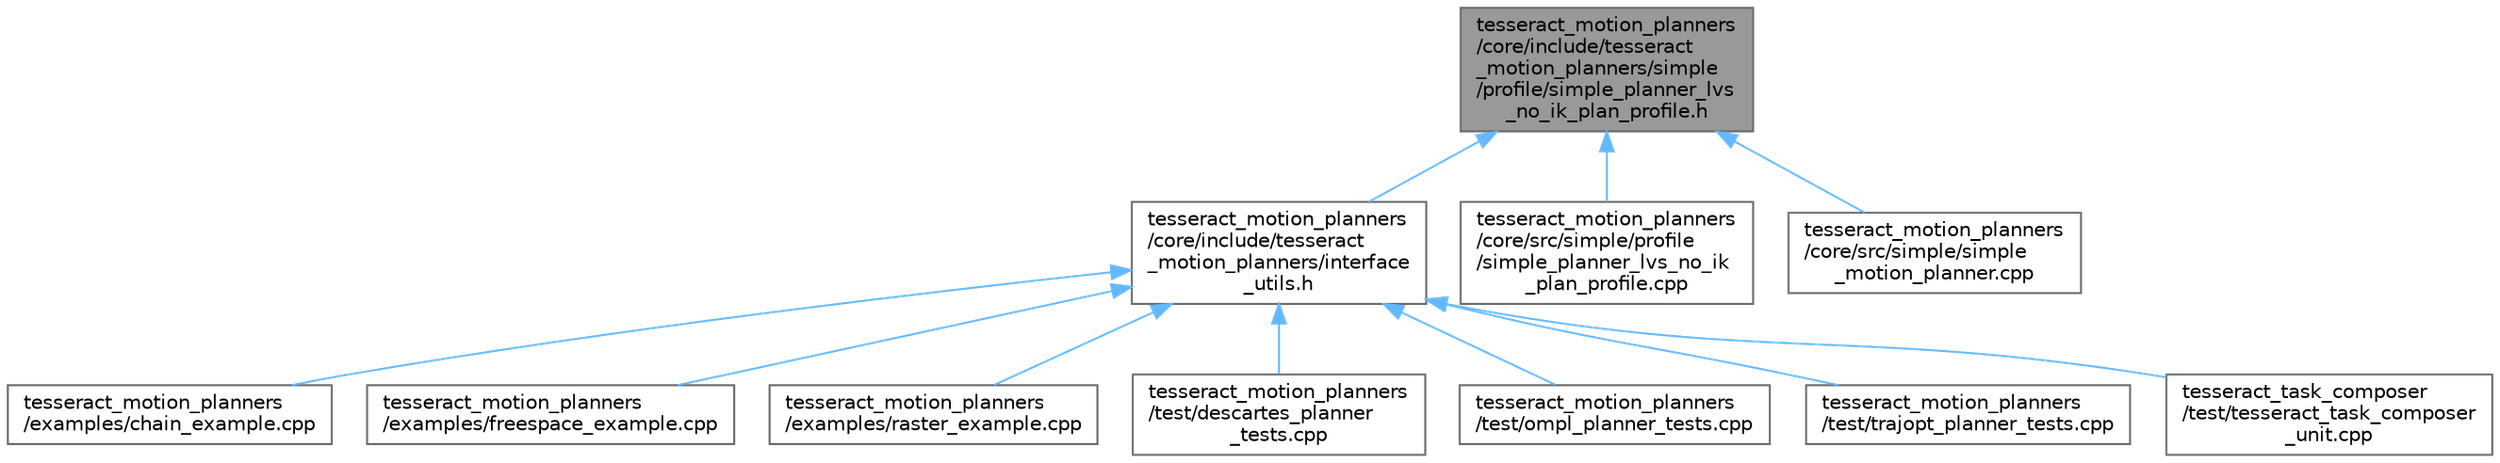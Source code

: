 digraph "tesseract_motion_planners/core/include/tesseract_motion_planners/simple/profile/simple_planner_lvs_no_ik_plan_profile.h"
{
 // LATEX_PDF_SIZE
  bgcolor="transparent";
  edge [fontname=Helvetica,fontsize=10,labelfontname=Helvetica,labelfontsize=10];
  node [fontname=Helvetica,fontsize=10,shape=box,height=0.2,width=0.4];
  Node1 [label="tesseract_motion_planners\l/core/include/tesseract\l_motion_planners/simple\l/profile/simple_planner_lvs\l_no_ik_plan_profile.h",height=0.2,width=0.4,color="gray40", fillcolor="grey60", style="filled", fontcolor="black",tooltip="This does not use inverse kinematics."];
  Node1 -> Node2 [dir="back",color="steelblue1",style="solid"];
  Node2 [label="tesseract_motion_planners\l/core/include/tesseract\l_motion_planners/interface\l_utils.h",height=0.2,width=0.4,color="grey40", fillcolor="white", style="filled",URL="$d8/df9/interface__utils_8h.html",tooltip=" "];
  Node2 -> Node3 [dir="back",color="steelblue1",style="solid"];
  Node3 [label="tesseract_motion_planners\l/examples/chain_example.cpp",height=0.2,width=0.4,color="grey40", fillcolor="white", style="filled",URL="$d2/de8/chain__example_8cpp.html",tooltip="Chained motion planning example."];
  Node2 -> Node4 [dir="back",color="steelblue1",style="solid"];
  Node4 [label="tesseract_motion_planners\l/examples/freespace_example.cpp",height=0.2,width=0.4,color="grey40", fillcolor="white", style="filled",URL="$d4/d82/freespace__example_8cpp.html",tooltip="Freespace motion planning example."];
  Node2 -> Node5 [dir="back",color="steelblue1",style="solid"];
  Node5 [label="tesseract_motion_planners\l/examples/raster_example.cpp",height=0.2,width=0.4,color="grey40", fillcolor="white", style="filled",URL="$d4/dfe/raster__example_8cpp.html",tooltip="Raster motion planning example."];
  Node2 -> Node6 [dir="back",color="steelblue1",style="solid"];
  Node6 [label="tesseract_motion_planners\l/test/descartes_planner\l_tests.cpp",height=0.2,width=0.4,color="grey40", fillcolor="white", style="filled",URL="$d6/dcb/descartes__planner__tests_8cpp.html",tooltip="This contains unit test for the tesseract descartes planner."];
  Node2 -> Node7 [dir="back",color="steelblue1",style="solid"];
  Node7 [label="tesseract_motion_planners\l/test/ompl_planner_tests.cpp",height=0.2,width=0.4,color="grey40", fillcolor="white", style="filled",URL="$d9/d5d/ompl__planner__tests_8cpp.html",tooltip="This contains unit test for the tesseract descartes planner."];
  Node2 -> Node8 [dir="back",color="steelblue1",style="solid"];
  Node8 [label="tesseract_motion_planners\l/test/trajopt_planner_tests.cpp",height=0.2,width=0.4,color="grey40", fillcolor="white", style="filled",URL="$db/d0c/trajopt__planner__tests_8cpp.html",tooltip=" "];
  Node2 -> Node9 [dir="back",color="steelblue1",style="solid"];
  Node9 [label="tesseract_task_composer\l/test/tesseract_task_composer\l_unit.cpp",height=0.2,width=0.4,color="grey40", fillcolor="white", style="filled",URL="$d7/db5/tesseract__task__composer__unit_8cpp.html",tooltip=" "];
  Node1 -> Node10 [dir="back",color="steelblue1",style="solid"];
  Node10 [label="tesseract_motion_planners\l/core/src/simple/profile\l/simple_planner_lvs_no_ik\l_plan_profile.cpp",height=0.2,width=0.4,color="grey40", fillcolor="white", style="filled",URL="$d0/d55/simple__planner__lvs__no__ik__plan__profile_8cpp.html",tooltip="This does not use inverse kinematics."];
  Node1 -> Node11 [dir="back",color="steelblue1",style="solid"];
  Node11 [label="tesseract_motion_planners\l/core/src/simple/simple\l_motion_planner.cpp",height=0.2,width=0.4,color="grey40", fillcolor="white", style="filled",URL="$dc/d28/simple__motion__planner_8cpp.html",tooltip="The simple planner is meant to be a tool for assigning values to the seed. The planner simply loops o..."];
}
